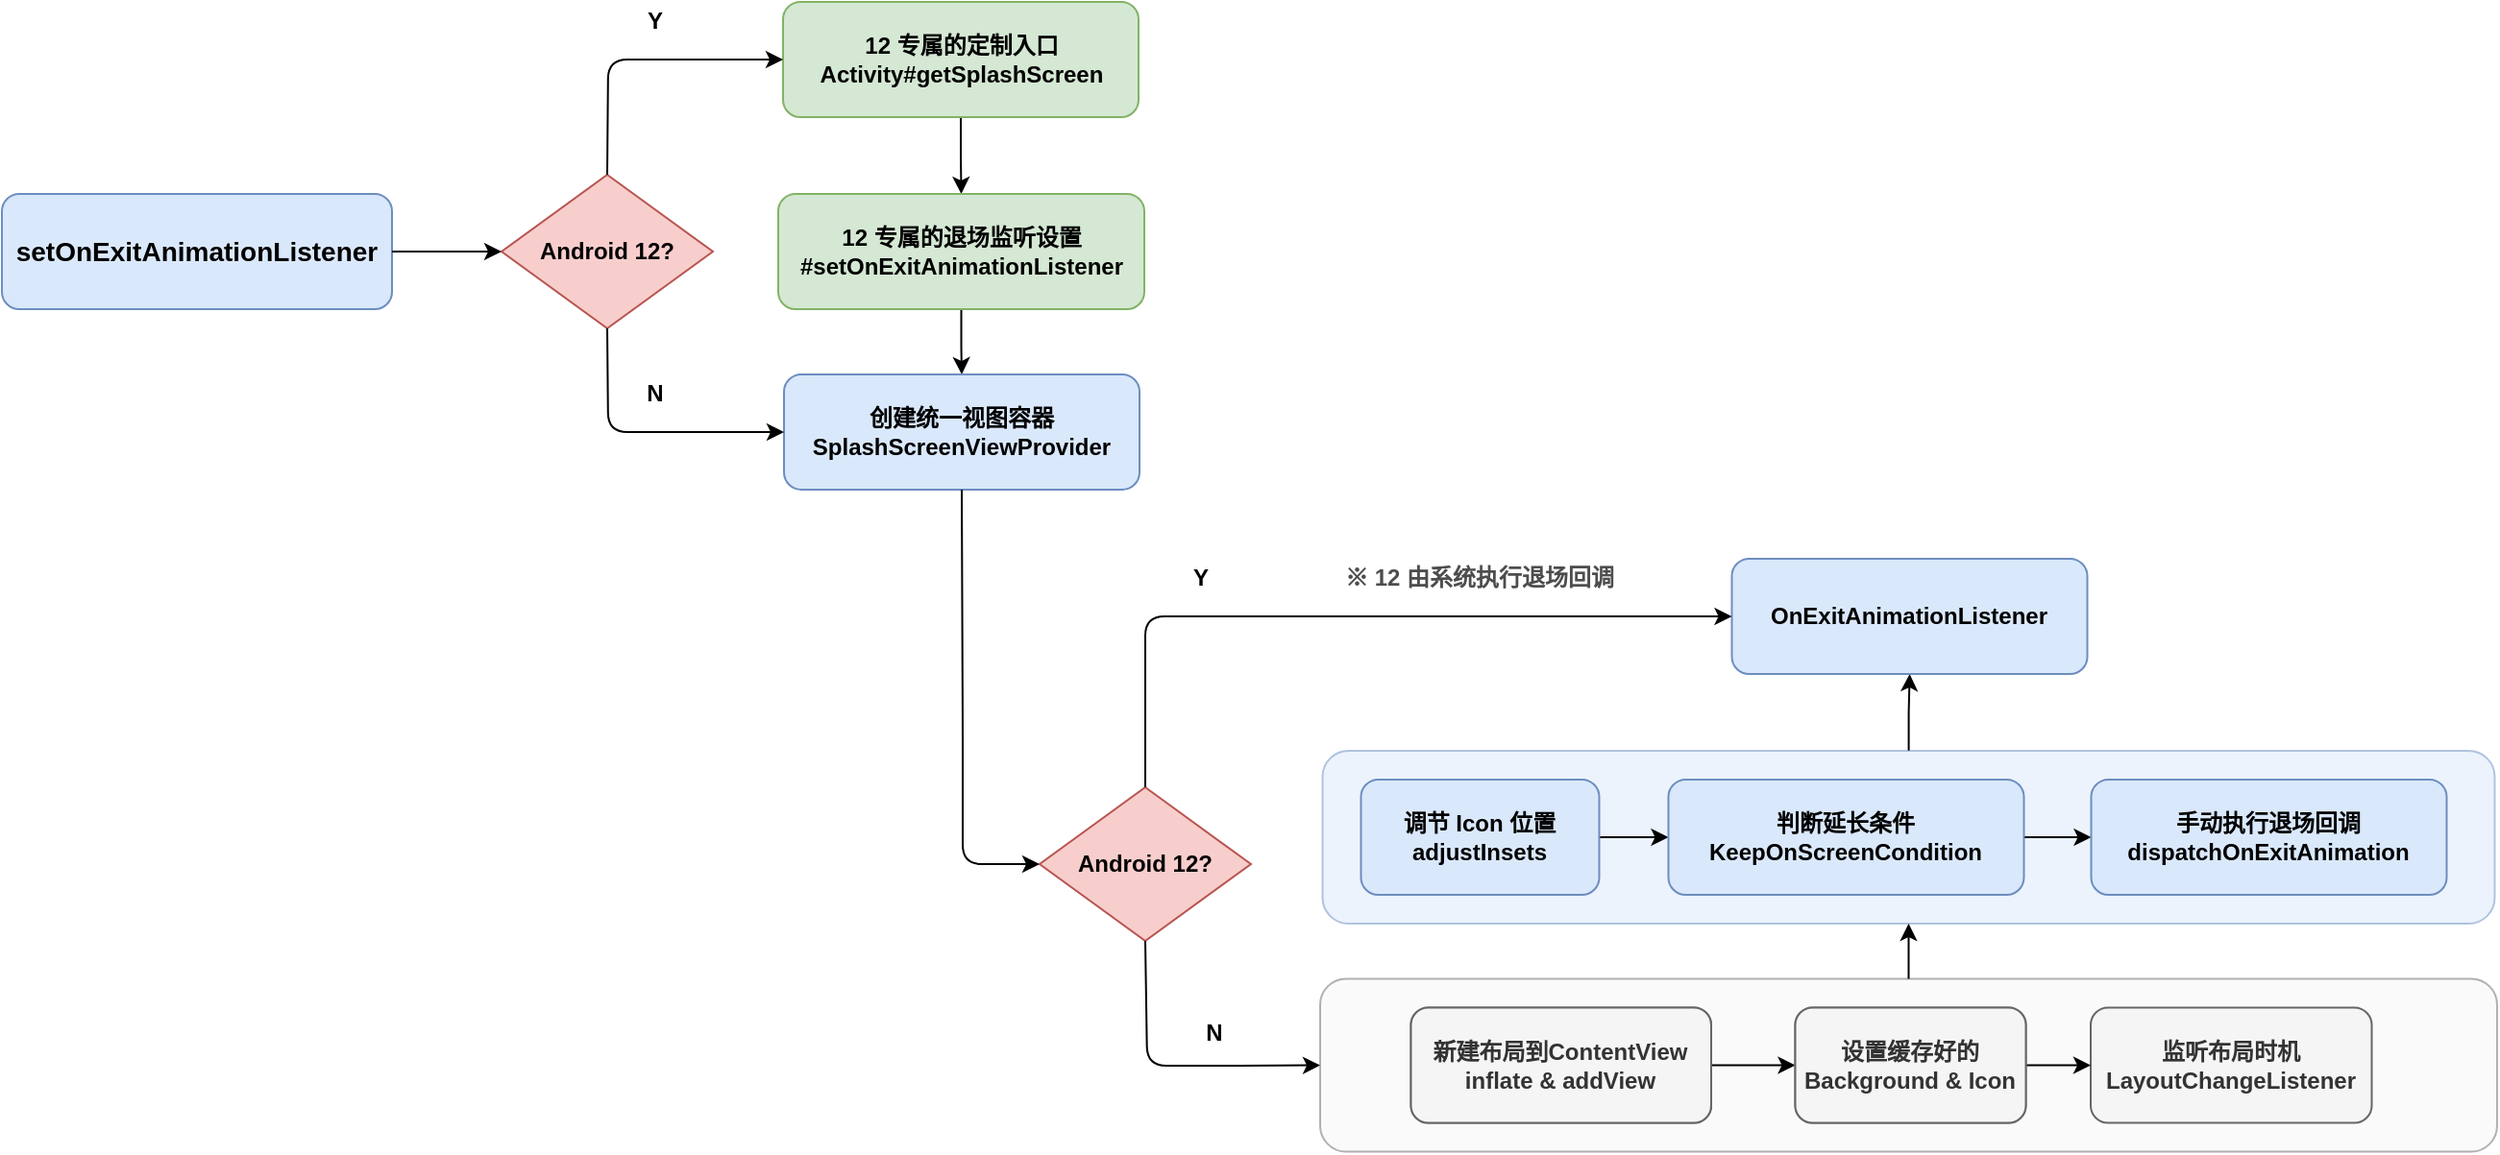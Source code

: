 <mxfile version="15.5.2" type="github">
  <diagram id="TZ_N2xkVkbHxLbpI2skU" name="Page-1">
    <mxGraphModel dx="735" dy="2113" grid="1" gridSize="10" guides="1" tooltips="1" connect="1" arrows="1" fold="1" page="1" pageScale="1" pageWidth="827" pageHeight="1169" math="0" shadow="0">
      <root>
        <mxCell id="0" />
        <mxCell id="1" parent="0" />
        <mxCell id="Ax5s6Uh-GhOUSh6fd2my-10" value="" style="edgeStyle=orthogonalEdgeStyle;rounded=0;orthogonalLoop=1;jettySize=auto;html=1;" edge="1" parent="1" source="5Hk06CbkOAOg1ommJOfu-2" target="5Hk06CbkOAOg1ommJOfu-25">
          <mxGeometry relative="1" as="geometry" />
        </mxCell>
        <mxCell id="5Hk06CbkOAOg1ommJOfu-2" value="" style="rounded=1;whiteSpace=wrap;html=1;strokeColor=#6c8ebf;fillColor=#dae8fc;opacity=50;fontStyle=1" parent="1" vertex="1">
          <mxGeometry x="1697.25" y="60" width="610" height="90" as="geometry" />
        </mxCell>
        <mxCell id="5Hk06CbkOAOg1ommJOfu-4" value="" style="rounded=1;whiteSpace=wrap;html=1;strokeColor=#666666;fontColor=#333333;fillColor=#f5f5f5;opacity=50;fontStyle=1" parent="1" vertex="1">
          <mxGeometry x="1696" y="178.75" width="612.5" height="90" as="geometry" />
        </mxCell>
        <mxCell id="5Hk06CbkOAOg1ommJOfu-5" value="&lt;div style=&quot;text-align: justify&quot;&gt;&lt;span style=&quot;font-size: 14px&quot;&gt;setOnExitAnimationListener&lt;/span&gt;&lt;/div&gt;" style="rounded=1;whiteSpace=wrap;html=1;fillColor=#dae8fc;strokeColor=#6c8ebf;fontStyle=1" parent="1" vertex="1">
          <mxGeometry x="1010" y="-230" width="203" height="60" as="geometry" />
        </mxCell>
        <mxCell id="5Hk06CbkOAOg1ommJOfu-8" value="Android 12?" style="rhombus;whiteSpace=wrap;html=1;fillColor=#f8cecc;strokeColor=#b85450;fontStyle=1" parent="1" vertex="1">
          <mxGeometry x="1270" y="-240" width="110" height="80" as="geometry" />
        </mxCell>
        <mxCell id="5Hk06CbkOAOg1ommJOfu-9" value="" style="endArrow=classic;html=1;fontStyle=1;entryX=0;entryY=0.5;entryDx=0;entryDy=0;exitX=1;exitY=0.5;exitDx=0;exitDy=0;" parent="1" source="5Hk06CbkOAOg1ommJOfu-5" target="5Hk06CbkOAOg1ommJOfu-8" edge="1">
          <mxGeometry width="50" height="50" relative="1" as="geometry">
            <mxPoint x="1210" y="-190" as="sourcePoint" />
            <mxPoint x="1320" y="-230" as="targetPoint" />
          </mxGeometry>
        </mxCell>
        <mxCell id="5Hk06CbkOAOg1ommJOfu-10" value="Y" style="text;html=1;strokeColor=none;fillColor=none;align=center;verticalAlign=middle;whiteSpace=wrap;rounded=0;fontStyle=1" parent="1" vertex="1">
          <mxGeometry x="1614" y="-40" width="40" height="20" as="geometry" />
        </mxCell>
        <mxCell id="5Hk06CbkOAOg1ommJOfu-11" value="N" style="text;html=1;strokeColor=none;fillColor=none;align=center;verticalAlign=middle;whiteSpace=wrap;rounded=0;fontStyle=1" parent="1" vertex="1">
          <mxGeometry x="1330" y="-136" width="40" height="20" as="geometry" />
        </mxCell>
        <mxCell id="Ax5s6Uh-GhOUSh6fd2my-5" value="" style="edgeStyle=orthogonalEdgeStyle;rounded=0;orthogonalLoop=1;jettySize=auto;html=1;" edge="1" parent="1" source="5Hk06CbkOAOg1ommJOfu-14" target="5Hk06CbkOAOg1ommJOfu-15">
          <mxGeometry relative="1" as="geometry" />
        </mxCell>
        <mxCell id="5Hk06CbkOAOg1ommJOfu-14" value="12 专属的定制入口&lt;br&gt;Activity#getSplashScreen" style="rounded=1;whiteSpace=wrap;html=1;fillColor=#d5e8d4;strokeColor=#82b366;fontStyle=1" parent="1" vertex="1">
          <mxGeometry x="1416.5" y="-330" width="185" height="60" as="geometry" />
        </mxCell>
        <mxCell id="Ax5s6Uh-GhOUSh6fd2my-6" value="" style="edgeStyle=orthogonalEdgeStyle;rounded=0;orthogonalLoop=1;jettySize=auto;html=1;" edge="1" parent="1" source="5Hk06CbkOAOg1ommJOfu-15" target="5Hk06CbkOAOg1ommJOfu-19">
          <mxGeometry relative="1" as="geometry" />
        </mxCell>
        <mxCell id="5Hk06CbkOAOg1ommJOfu-15" value="12 专属的退场监听设置&lt;br&gt;#setOnExitAnimationListener" style="rounded=1;whiteSpace=wrap;html=1;fillColor=#d5e8d4;strokeColor=#82b366;fontStyle=1" parent="1" vertex="1">
          <mxGeometry x="1414" y="-230" width="190.5" height="60" as="geometry" />
        </mxCell>
        <mxCell id="5Hk06CbkOAOg1ommJOfu-16" value="" style="endArrow=classic;html=1;fontStyle=1;exitX=0.5;exitY=0;exitDx=0;exitDy=0;entryX=0;entryY=0.5;entryDx=0;entryDy=0;" parent="1" source="5Hk06CbkOAOg1ommJOfu-8" target="5Hk06CbkOAOg1ommJOfu-14" edge="1">
          <mxGeometry width="50" height="50" relative="1" as="geometry">
            <mxPoint x="1335.5" y="61.75" as="sourcePoint" />
            <mxPoint x="1545.5" y="116.75" as="targetPoint" />
            <Array as="points">
              <mxPoint x="1325.5" y="-300" />
            </Array>
          </mxGeometry>
        </mxCell>
        <mxCell id="5Hk06CbkOAOg1ommJOfu-19" value="&lt;span style=&quot;color: rgb(0 , 0 , 0)&quot;&gt;创建统一视图容器&lt;br&gt;SplashScreenViewProvider&lt;br&gt;&lt;/span&gt;" style="rounded=1;whiteSpace=wrap;html=1;fillColor=#dae8fc;strokeColor=#6c8ebf;fontStyle=1" parent="1" vertex="1">
          <mxGeometry x="1417" y="-136" width="185" height="60" as="geometry" />
        </mxCell>
        <mxCell id="5Hk06CbkOAOg1ommJOfu-21" value="Android 12?" style="rhombus;whiteSpace=wrap;html=1;fillColor=#f8cecc;strokeColor=#b85450;fontStyle=1" parent="1" vertex="1">
          <mxGeometry x="1550" y="79" width="110" height="80" as="geometry" />
        </mxCell>
        <mxCell id="5Hk06CbkOAOg1ommJOfu-22" value="N" style="text;html=1;strokeColor=none;fillColor=none;align=center;verticalAlign=middle;whiteSpace=wrap;rounded=0;fontStyle=1" parent="1" vertex="1">
          <mxGeometry x="1621" y="196.75" width="40" height="20" as="geometry" />
        </mxCell>
        <mxCell id="5Hk06CbkOAOg1ommJOfu-25" value="OnExitAnimationListener" style="rounded=1;whiteSpace=wrap;html=1;fillColor=#dae8fc;strokeColor=#6c8ebf;fontStyle=1" parent="1" vertex="1">
          <mxGeometry x="1910.25" y="-40" width="185" height="60" as="geometry" />
        </mxCell>
        <mxCell id="5Hk06CbkOAOg1ommJOfu-26" value="Y" style="text;html=1;strokeColor=none;fillColor=none;align=center;verticalAlign=middle;whiteSpace=wrap;rounded=0;fontStyle=1" parent="1" vertex="1">
          <mxGeometry x="1330" y="-330" width="40" height="20" as="geometry" />
        </mxCell>
        <mxCell id="5Hk06CbkOAOg1ommJOfu-28" value="" style="edgeStyle=orthogonalEdgeStyle;rounded=0;orthogonalLoop=1;jettySize=auto;html=1;" parent="1" source="5Hk06CbkOAOg1ommJOfu-29" target="5Hk06CbkOAOg1ommJOfu-39" edge="1">
          <mxGeometry relative="1" as="geometry" />
        </mxCell>
        <mxCell id="5Hk06CbkOAOg1ommJOfu-29" value="新建布局到ContentView&lt;br&gt;inflate &amp;amp; addView" style="rounded=1;whiteSpace=wrap;html=1;fillColor=#f5f5f5;strokeColor=#666666;fontColor=#333333;fontStyle=1" parent="1" vertex="1">
          <mxGeometry x="1743.25" y="193.75" width="156.25" height="60" as="geometry" />
        </mxCell>
        <mxCell id="5Hk06CbkOAOg1ommJOfu-30" value="" style="edgeStyle=orthogonalEdgeStyle;rounded=0;orthogonalLoop=1;jettySize=auto;html=1;fontStyle=1" parent="1" source="5Hk06CbkOAOg1ommJOfu-31" target="5Hk06CbkOAOg1ommJOfu-33" edge="1">
          <mxGeometry relative="1" as="geometry" />
        </mxCell>
        <mxCell id="5Hk06CbkOAOg1ommJOfu-31" value="调节 Icon 位置&lt;br&gt;adjustInsets" style="rounded=1;whiteSpace=wrap;html=1;fillColor=#dae8fc;strokeColor=#6c8ebf;fontStyle=1" parent="1" vertex="1">
          <mxGeometry x="1717.25" y="75" width="124" height="60" as="geometry" />
        </mxCell>
        <mxCell id="5Hk06CbkOAOg1ommJOfu-32" value="" style="edgeStyle=orthogonalEdgeStyle;rounded=0;orthogonalLoop=1;jettySize=auto;html=1;fontStyle=1" parent="1" source="5Hk06CbkOAOg1ommJOfu-33" target="5Hk06CbkOAOg1ommJOfu-34" edge="1">
          <mxGeometry relative="1" as="geometry" />
        </mxCell>
        <mxCell id="5Hk06CbkOAOg1ommJOfu-33" value="判断延长条件&lt;br&gt;KeepOnScreenCondition" style="rounded=1;whiteSpace=wrap;html=1;fillColor=#dae8fc;strokeColor=#6c8ebf;fontStyle=1" parent="1" vertex="1">
          <mxGeometry x="1877.25" y="75" width="185" height="60" as="geometry" />
        </mxCell>
        <mxCell id="5Hk06CbkOAOg1ommJOfu-34" value="手动执行退场回调&lt;br&gt;dispatchOnExitAnimation" style="rounded=1;whiteSpace=wrap;html=1;fillColor=#dae8fc;strokeColor=#6c8ebf;fontStyle=1" parent="1" vertex="1">
          <mxGeometry x="2097.25" y="75" width="185" height="60" as="geometry" />
        </mxCell>
        <mxCell id="5Hk06CbkOAOg1ommJOfu-35" value="" style="endArrow=classic;html=1;fontStyle=1;exitX=0.5;exitY=0;exitDx=0;exitDy=0;entryX=0;entryY=0.5;entryDx=0;entryDy=0;" parent="1" source="5Hk06CbkOAOg1ommJOfu-21" target="5Hk06CbkOAOg1ommJOfu-25" edge="1">
          <mxGeometry width="50" height="50" relative="1" as="geometry">
            <mxPoint x="1683.08" y="435.25" as="sourcePoint" />
            <mxPoint x="2214" y="424.25" as="targetPoint" />
            <Array as="points">
              <mxPoint x="1605" y="-10" />
            </Array>
          </mxGeometry>
        </mxCell>
        <mxCell id="5Hk06CbkOAOg1ommJOfu-36" value="" style="endArrow=classic;html=1;fontStyle=1;entryX=0;entryY=0.5;entryDx=0;entryDy=0;exitX=0.5;exitY=1;exitDx=0;exitDy=0;" parent="1" source="5Hk06CbkOAOg1ommJOfu-21" target="5Hk06CbkOAOg1ommJOfu-4" edge="1">
          <mxGeometry width="50" height="50" relative="1" as="geometry">
            <mxPoint x="1678.5" y="275.25" as="sourcePoint" />
            <mxPoint x="1738.5" y="195.25" as="targetPoint" />
            <Array as="points">
              <mxPoint x="1606" y="224" />
              <mxPoint x="1664" y="224" />
            </Array>
          </mxGeometry>
        </mxCell>
        <mxCell id="5Hk06CbkOAOg1ommJOfu-37" value="监听布局时机&lt;br&gt;LayoutChangeListener" style="rounded=1;whiteSpace=wrap;html=1;fillColor=#f5f5f5;strokeColor=#666666;fontColor=#333333;fontStyle=1" parent="1" vertex="1">
          <mxGeometry x="2097" y="193.75" width="146.25" height="60" as="geometry" />
        </mxCell>
        <mxCell id="5Hk06CbkOAOg1ommJOfu-38" value="" style="edgeStyle=orthogonalEdgeStyle;rounded=0;orthogonalLoop=1;jettySize=auto;html=1;" parent="1" source="5Hk06CbkOAOg1ommJOfu-39" target="5Hk06CbkOAOg1ommJOfu-37" edge="1">
          <mxGeometry relative="1" as="geometry" />
        </mxCell>
        <mxCell id="5Hk06CbkOAOg1ommJOfu-39" value="设置缓存好的&lt;br&gt;Background &amp;amp; Icon" style="rounded=1;whiteSpace=wrap;html=1;fillColor=#f5f5f5;strokeColor=#666666;fontColor=#333333;fontStyle=1" parent="1" vertex="1">
          <mxGeometry x="1943.25" y="193.75" width="120" height="60" as="geometry" />
        </mxCell>
        <mxCell id="5Hk06CbkOAOg1ommJOfu-44" value="&lt;font&gt;※ 12 由系统执行退场回调&lt;/font&gt;" style="rounded=1;whiteSpace=wrap;html=1;fontStyle=1;fillColor=none;strokeColor=none;fontColor=#4D4D4D;" parent="1" vertex="1">
          <mxGeometry x="1689.25" y="-60" width="180" height="60" as="geometry" />
        </mxCell>
        <mxCell id="5Hk06CbkOAOg1ommJOfu-45" value="新建布局到ContentView&lt;br&gt;inflate &amp;amp; addView" style="rounded=1;whiteSpace=wrap;html=1;fillColor=#f5f5f5;strokeColor=#666666;fontColor=#333333;fontStyle=1" parent="1" vertex="1">
          <mxGeometry x="1743.25" y="193.75" width="156.25" height="60" as="geometry" />
        </mxCell>
        <mxCell id="5Hk06CbkOAOg1ommJOfu-46" value="设置缓存好的&lt;br&gt;Background &amp;amp; Icon" style="rounded=1;whiteSpace=wrap;html=1;fillColor=#f5f5f5;strokeColor=#666666;fontColor=#333333;fontStyle=1" parent="1" vertex="1">
          <mxGeometry x="1943.25" y="193.75" width="120" height="60" as="geometry" />
        </mxCell>
        <mxCell id="Ax5s6Uh-GhOUSh6fd2my-4" value="" style="endArrow=classic;html=1;fontStyle=1;entryX=0;entryY=0.5;entryDx=0;entryDy=0;exitX=0.5;exitY=1;exitDx=0;exitDy=0;" edge="1" parent="1" source="5Hk06CbkOAOg1ommJOfu-8" target="5Hk06CbkOAOg1ommJOfu-19">
          <mxGeometry width="50" height="50" relative="1" as="geometry">
            <mxPoint x="1355.5" y="70.75" as="sourcePoint" />
            <mxPoint x="1412.5" y="70.75" as="targetPoint" />
            <Array as="points">
              <mxPoint x="1325.5" y="-106" />
              <mxPoint x="1405.5" y="-106" />
            </Array>
          </mxGeometry>
        </mxCell>
        <mxCell id="Ax5s6Uh-GhOUSh6fd2my-7" value="" style="endArrow=classic;html=1;fontStyle=1;entryX=0;entryY=0.5;entryDx=0;entryDy=0;exitX=0.5;exitY=1;exitDx=0;exitDy=0;" edge="1" parent="1" source="5Hk06CbkOAOg1ommJOfu-19" target="5Hk06CbkOAOg1ommJOfu-21">
          <mxGeometry width="50" height="50" relative="1" as="geometry">
            <mxPoint x="1340" y="3.75" as="sourcePoint" />
            <mxPoint x="1432" y="57.75" as="targetPoint" />
            <Array as="points">
              <mxPoint x="1510" y="50" />
              <mxPoint x="1510" y="80" />
              <mxPoint x="1510" y="119" />
            </Array>
          </mxGeometry>
        </mxCell>
        <mxCell id="Ax5s6Uh-GhOUSh6fd2my-13" value="" style="endArrow=classic;html=1;rounded=0;exitX=0.5;exitY=0;exitDx=0;exitDy=0;entryX=0.5;entryY=1;entryDx=0;entryDy=0;" edge="1" parent="1" source="5Hk06CbkOAOg1ommJOfu-4" target="5Hk06CbkOAOg1ommJOfu-2">
          <mxGeometry width="50" height="50" relative="1" as="geometry">
            <mxPoint x="1901" y="210" as="sourcePoint" />
            <mxPoint x="1951" y="160" as="targetPoint" />
          </mxGeometry>
        </mxCell>
      </root>
    </mxGraphModel>
  </diagram>
</mxfile>

